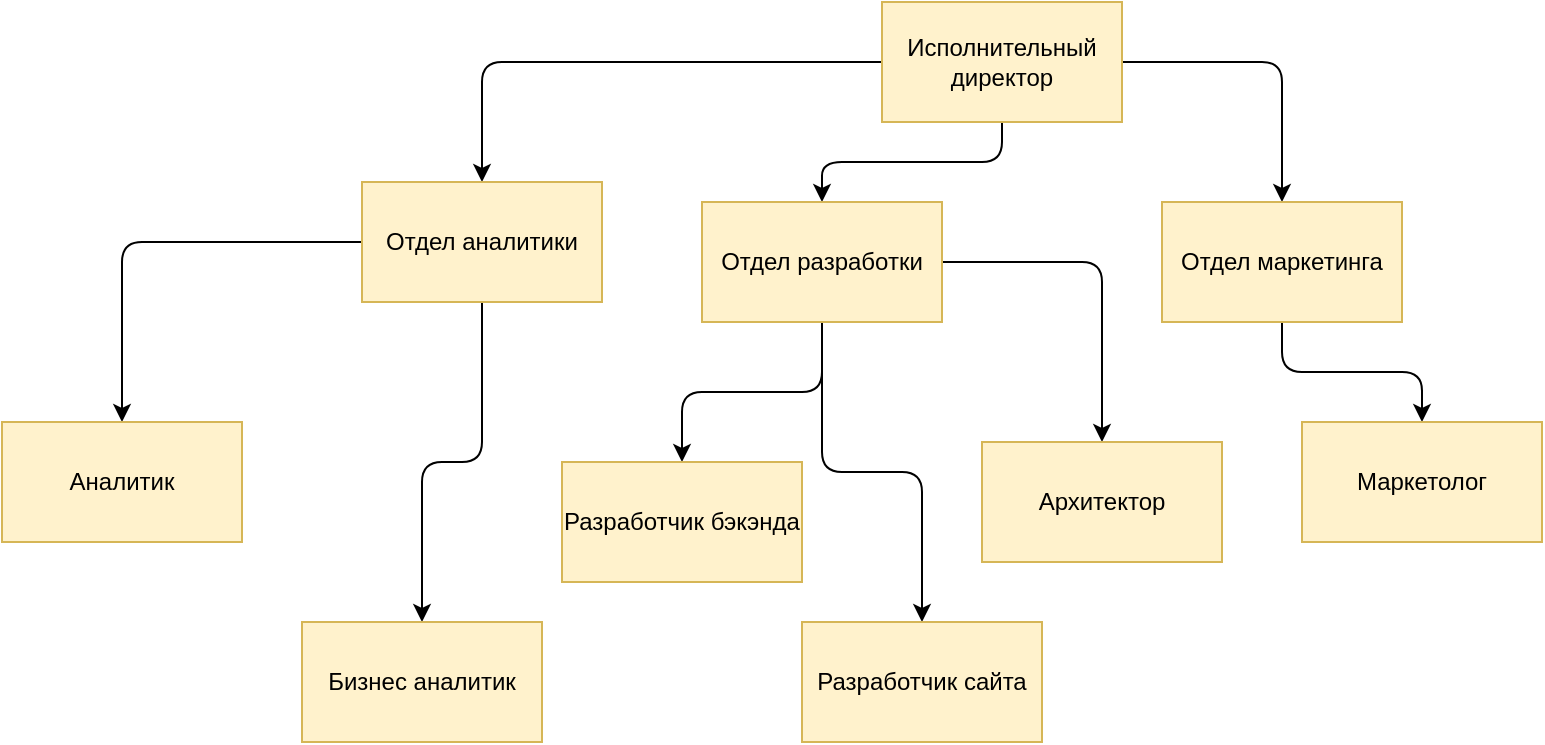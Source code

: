 <mxfile>
    <diagram id="IhxEqKcaPlkd4V_TQHCk" name="Page-1">
        <mxGraphModel dx="1471" dy="636" grid="1" gridSize="10" guides="1" tooltips="1" connect="1" arrows="1" fold="1" page="1" pageScale="1" pageWidth="827" pageHeight="1169" math="0" shadow="0">
            <root>
                <mxCell id="0"/>
                <mxCell id="1" parent="0"/>
                <mxCell id="12" style="edgeStyle=orthogonalEdgeStyle;html=1;" parent="1" source="2" target="3" edge="1">
                    <mxGeometry relative="1" as="geometry"/>
                </mxCell>
                <mxCell id="19" style="edgeStyle=orthogonalEdgeStyle;html=1;entryX=0.5;entryY=0;entryDx=0;entryDy=0;" parent="1" source="2" target="4" edge="1">
                    <mxGeometry relative="1" as="geometry"/>
                </mxCell>
                <mxCell id="21" style="edgeStyle=orthogonalEdgeStyle;html=1;" edge="1" parent="1" source="2" target="20">
                    <mxGeometry relative="1" as="geometry"/>
                </mxCell>
                <mxCell id="2" value="Исполнительный директор" style="rounded=0;whiteSpace=wrap;html=1;fillColor=#fff2cc;strokeColor=#d6b656;" parent="1" vertex="1">
                    <mxGeometry x="140" y="130" width="120" height="60" as="geometry"/>
                </mxCell>
                <mxCell id="14" style="edgeStyle=orthogonalEdgeStyle;html=1;" parent="1" source="3" target="5" edge="1">
                    <mxGeometry relative="1" as="geometry"/>
                </mxCell>
                <mxCell id="15" style="edgeStyle=orthogonalEdgeStyle;html=1;" parent="1" source="3" target="6" edge="1">
                    <mxGeometry relative="1" as="geometry"/>
                </mxCell>
                <mxCell id="16" style="edgeStyle=orthogonalEdgeStyle;html=1;" parent="1" source="3" target="10" edge="1">
                    <mxGeometry relative="1" as="geometry"/>
                </mxCell>
                <mxCell id="3" value="Отдел разработки" style="rounded=0;whiteSpace=wrap;html=1;fillColor=#fff2cc;strokeColor=#d6b656;" parent="1" vertex="1">
                    <mxGeometry x="50" y="230" width="120" height="60" as="geometry"/>
                </mxCell>
                <mxCell id="18" style="edgeStyle=orthogonalEdgeStyle;html=1;" parent="1" source="4" target="7" edge="1">
                    <mxGeometry relative="1" as="geometry"/>
                </mxCell>
                <mxCell id="4" value="Отдел маркетинга" style="rounded=0;whiteSpace=wrap;html=1;fillColor=#fff2cc;strokeColor=#d6b656;" parent="1" vertex="1">
                    <mxGeometry x="280" y="230" width="120" height="60" as="geometry"/>
                </mxCell>
                <mxCell id="5" value="Разработчик бэкэнда" style="rounded=0;whiteSpace=wrap;html=1;fillColor=#fff2cc;strokeColor=#d6b656;" parent="1" vertex="1">
                    <mxGeometry x="-20" y="360" width="120" height="60" as="geometry"/>
                </mxCell>
                <mxCell id="6" value="Разработчик сайта" style="rounded=0;whiteSpace=wrap;html=1;fillColor=#fff2cc;strokeColor=#d6b656;" parent="1" vertex="1">
                    <mxGeometry x="100" y="440" width="120" height="60" as="geometry"/>
                </mxCell>
                <mxCell id="7" value="Маркетолог" style="rounded=0;whiteSpace=wrap;html=1;fillColor=#fff2cc;strokeColor=#d6b656;" parent="1" vertex="1">
                    <mxGeometry x="350" y="340" width="120" height="60" as="geometry"/>
                </mxCell>
                <mxCell id="10" value="Архитектор" style="rounded=0;whiteSpace=wrap;html=1;fillColor=#fff2cc;strokeColor=#d6b656;" parent="1" vertex="1">
                    <mxGeometry x="190" y="350" width="120" height="60" as="geometry"/>
                </mxCell>
                <mxCell id="24" style="edgeStyle=orthogonalEdgeStyle;html=1;" edge="1" parent="1" source="20" target="23">
                    <mxGeometry relative="1" as="geometry"/>
                </mxCell>
                <mxCell id="25" style="edgeStyle=orthogonalEdgeStyle;html=1;" edge="1" parent="1" source="20" target="22">
                    <mxGeometry relative="1" as="geometry"/>
                </mxCell>
                <mxCell id="20" value="Отдел аналитики" style="rounded=0;whiteSpace=wrap;html=1;fillColor=#fff2cc;strokeColor=#d6b656;" vertex="1" parent="1">
                    <mxGeometry x="-120" y="220" width="120" height="60" as="geometry"/>
                </mxCell>
                <mxCell id="22" value="Аналитик" style="rounded=0;whiteSpace=wrap;html=1;fillColor=#fff2cc;strokeColor=#d6b656;" vertex="1" parent="1">
                    <mxGeometry x="-300" y="340" width="120" height="60" as="geometry"/>
                </mxCell>
                <mxCell id="23" value="Бизнес аналитик" style="rounded=0;whiteSpace=wrap;html=1;fillColor=#fff2cc;strokeColor=#d6b656;" vertex="1" parent="1">
                    <mxGeometry x="-150" y="440" width="120" height="60" as="geometry"/>
                </mxCell>
            </root>
        </mxGraphModel>
    </diagram>
</mxfile>